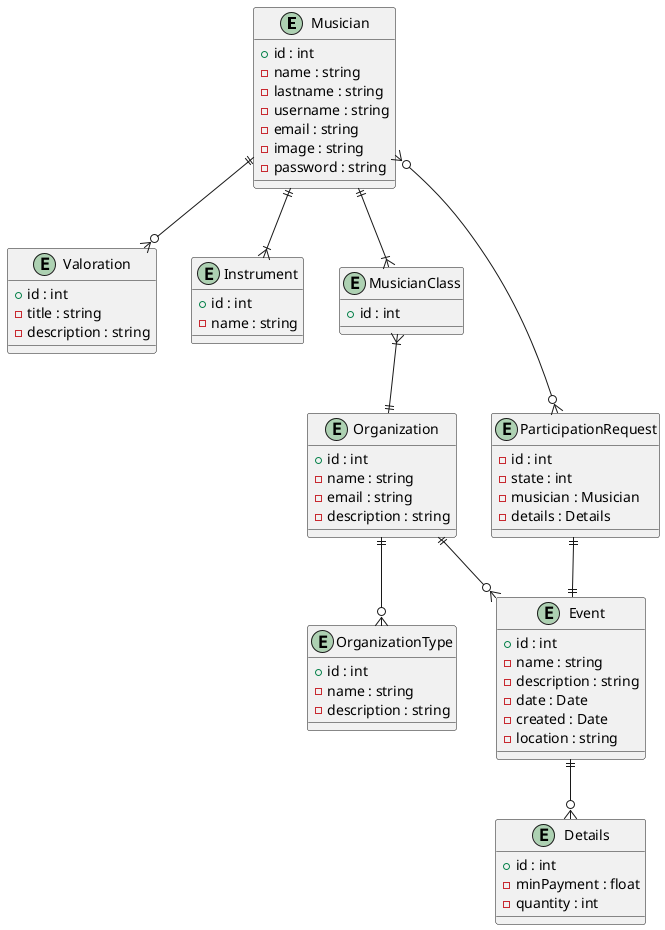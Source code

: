 @startuml
entity Musician {
    + id : int
    - name : string
    - lastname : string
    - username : string
    - email : string
    - image : string
    - password : string
}

entity Valoration {
    + id : int
    - title : string
    - description : string
}

entity Instrument {
    + id : int
    - name : string
}

entity MusicianClass {
    + id : int
}

entity Organization {
    + id : int
    - name : string
    - email : string
    - description : string
}

entity OrganizationType {
    + id : int
    - name : string
    - description : string
}

entity Event {
    + id : int
    - name : string
    - description : string
    - date : Date
    - created : Date
    - location : string
}

entity Details {
    + id : int
    - minPayment : float
    - quantity : int
}

entity ParticipationRequest {
    - id : int
    - state : int
    - musician : Musician
    - details : Details
}

Musician ||--o{ Valoration
Musician ||--|{ Instrument
Musician ||--|{ MusicianClass
Musician }o--o{ ParticipationRequest

ParticipationRequest ||--|| Event

MusicianClass }|--|| Organization

Organization ||--o{ OrganizationType
Organization ||--o{ Event

Event ||--o{ Details

@enduml